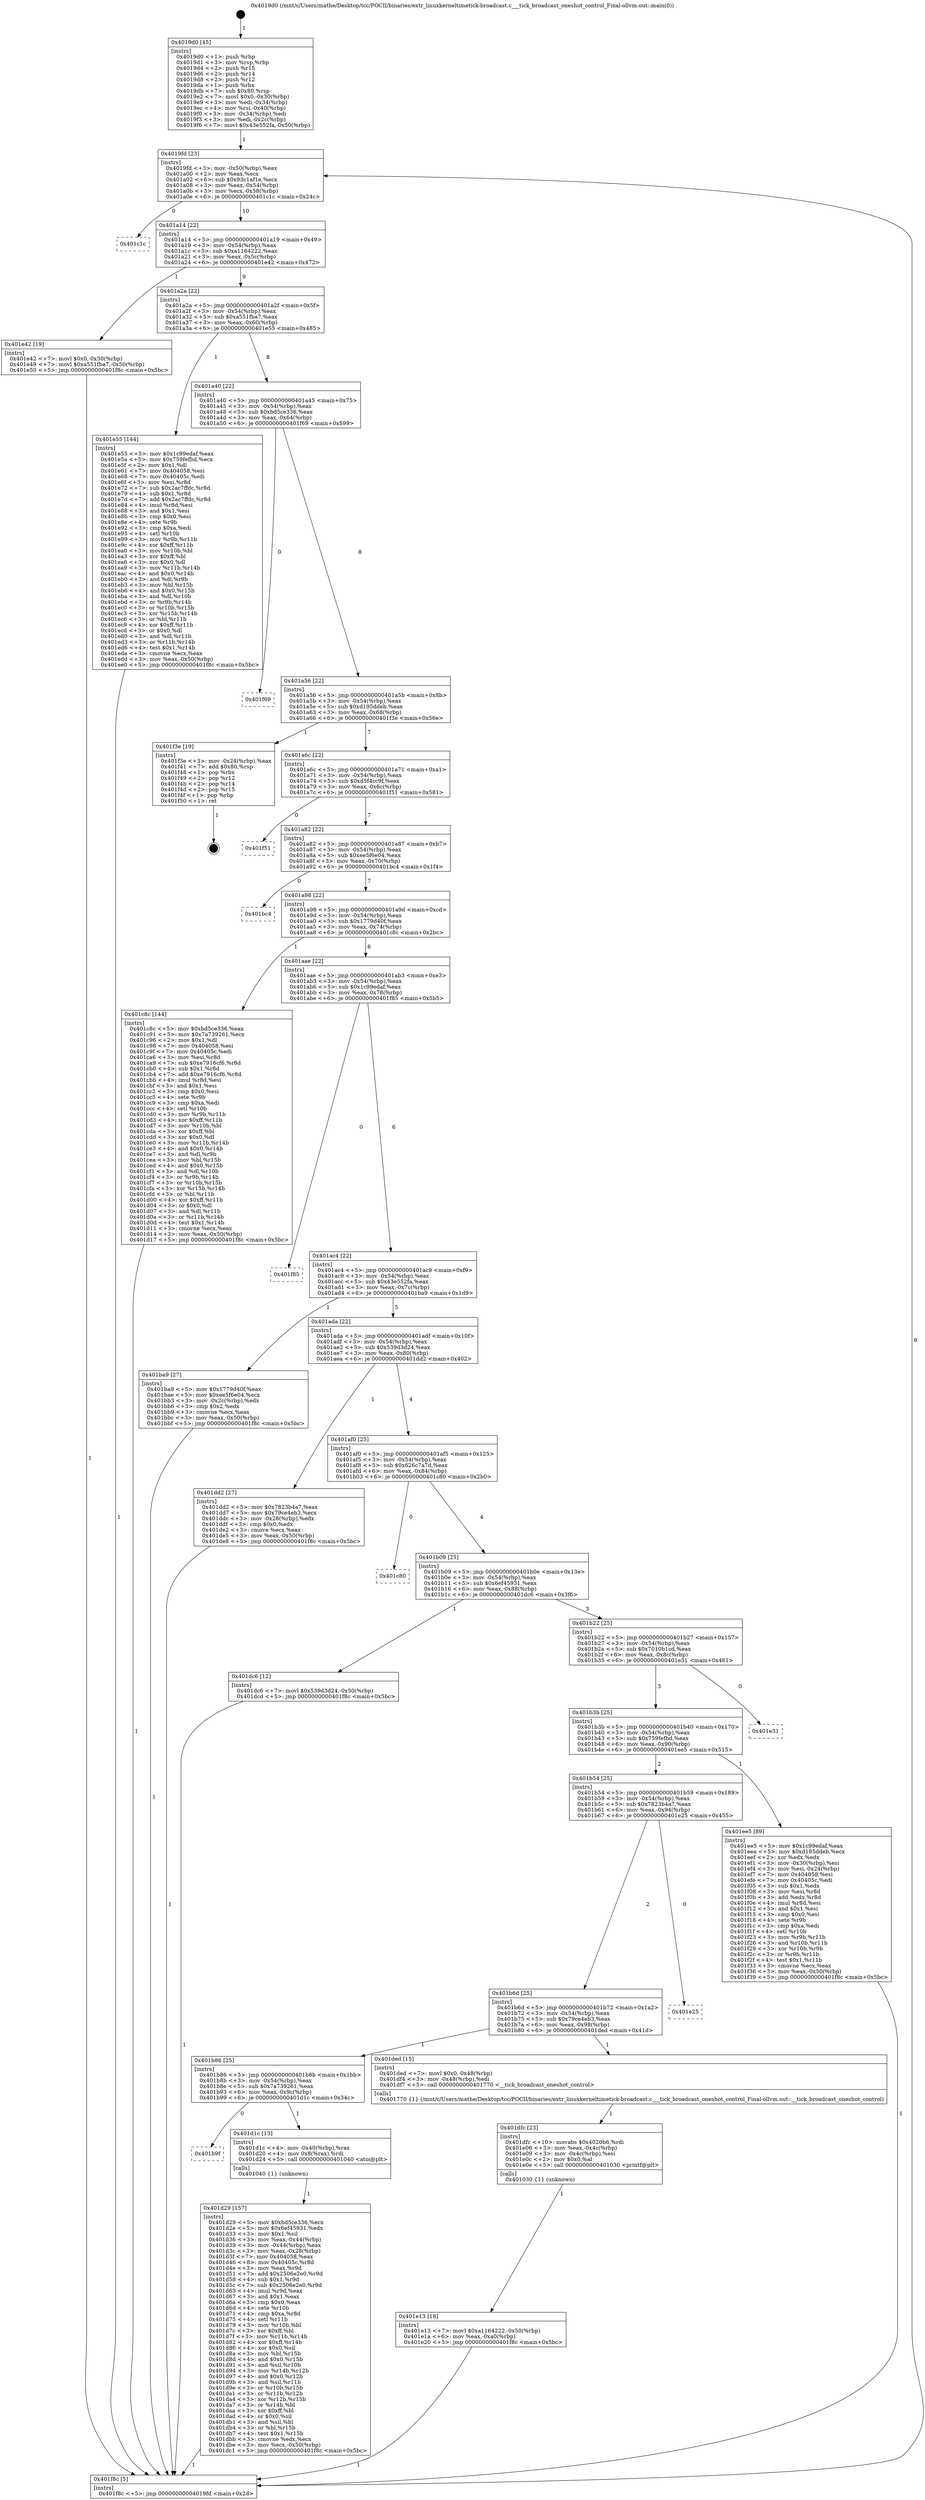 digraph "0x4019d0" {
  label = "0x4019d0 (/mnt/c/Users/mathe/Desktop/tcc/POCII/binaries/extr_linuxkerneltimetick-broadcast.c___tick_broadcast_oneshot_control_Final-ollvm.out::main(0))"
  labelloc = "t"
  node[shape=record]

  Entry [label="",width=0.3,height=0.3,shape=circle,fillcolor=black,style=filled]
  "0x4019fd" [label="{
     0x4019fd [23]\l
     | [instrs]\l
     &nbsp;&nbsp;0x4019fd \<+3\>: mov -0x50(%rbp),%eax\l
     &nbsp;&nbsp;0x401a00 \<+2\>: mov %eax,%ecx\l
     &nbsp;&nbsp;0x401a02 \<+6\>: sub $0x93c1af1e,%ecx\l
     &nbsp;&nbsp;0x401a08 \<+3\>: mov %eax,-0x54(%rbp)\l
     &nbsp;&nbsp;0x401a0b \<+3\>: mov %ecx,-0x58(%rbp)\l
     &nbsp;&nbsp;0x401a0e \<+6\>: je 0000000000401c1c \<main+0x24c\>\l
  }"]
  "0x401c1c" [label="{
     0x401c1c\l
  }", style=dashed]
  "0x401a14" [label="{
     0x401a14 [22]\l
     | [instrs]\l
     &nbsp;&nbsp;0x401a14 \<+5\>: jmp 0000000000401a19 \<main+0x49\>\l
     &nbsp;&nbsp;0x401a19 \<+3\>: mov -0x54(%rbp),%eax\l
     &nbsp;&nbsp;0x401a1c \<+5\>: sub $0xa1164222,%eax\l
     &nbsp;&nbsp;0x401a21 \<+3\>: mov %eax,-0x5c(%rbp)\l
     &nbsp;&nbsp;0x401a24 \<+6\>: je 0000000000401e42 \<main+0x472\>\l
  }"]
  Exit [label="",width=0.3,height=0.3,shape=circle,fillcolor=black,style=filled,peripheries=2]
  "0x401e42" [label="{
     0x401e42 [19]\l
     | [instrs]\l
     &nbsp;&nbsp;0x401e42 \<+7\>: movl $0x0,-0x30(%rbp)\l
     &nbsp;&nbsp;0x401e49 \<+7\>: movl $0xa551fba7,-0x50(%rbp)\l
     &nbsp;&nbsp;0x401e50 \<+5\>: jmp 0000000000401f8c \<main+0x5bc\>\l
  }"]
  "0x401a2a" [label="{
     0x401a2a [22]\l
     | [instrs]\l
     &nbsp;&nbsp;0x401a2a \<+5\>: jmp 0000000000401a2f \<main+0x5f\>\l
     &nbsp;&nbsp;0x401a2f \<+3\>: mov -0x54(%rbp),%eax\l
     &nbsp;&nbsp;0x401a32 \<+5\>: sub $0xa551fba7,%eax\l
     &nbsp;&nbsp;0x401a37 \<+3\>: mov %eax,-0x60(%rbp)\l
     &nbsp;&nbsp;0x401a3a \<+6\>: je 0000000000401e55 \<main+0x485\>\l
  }"]
  "0x401e13" [label="{
     0x401e13 [18]\l
     | [instrs]\l
     &nbsp;&nbsp;0x401e13 \<+7\>: movl $0xa1164222,-0x50(%rbp)\l
     &nbsp;&nbsp;0x401e1a \<+6\>: mov %eax,-0xa0(%rbp)\l
     &nbsp;&nbsp;0x401e20 \<+5\>: jmp 0000000000401f8c \<main+0x5bc\>\l
  }"]
  "0x401e55" [label="{
     0x401e55 [144]\l
     | [instrs]\l
     &nbsp;&nbsp;0x401e55 \<+5\>: mov $0x1c99edaf,%eax\l
     &nbsp;&nbsp;0x401e5a \<+5\>: mov $0x759fefbd,%ecx\l
     &nbsp;&nbsp;0x401e5f \<+2\>: mov $0x1,%dl\l
     &nbsp;&nbsp;0x401e61 \<+7\>: mov 0x404058,%esi\l
     &nbsp;&nbsp;0x401e68 \<+7\>: mov 0x40405c,%edi\l
     &nbsp;&nbsp;0x401e6f \<+3\>: mov %esi,%r8d\l
     &nbsp;&nbsp;0x401e72 \<+7\>: sub $0x2ac7ffdc,%r8d\l
     &nbsp;&nbsp;0x401e79 \<+4\>: sub $0x1,%r8d\l
     &nbsp;&nbsp;0x401e7d \<+7\>: add $0x2ac7ffdc,%r8d\l
     &nbsp;&nbsp;0x401e84 \<+4\>: imul %r8d,%esi\l
     &nbsp;&nbsp;0x401e88 \<+3\>: and $0x1,%esi\l
     &nbsp;&nbsp;0x401e8b \<+3\>: cmp $0x0,%esi\l
     &nbsp;&nbsp;0x401e8e \<+4\>: sete %r9b\l
     &nbsp;&nbsp;0x401e92 \<+3\>: cmp $0xa,%edi\l
     &nbsp;&nbsp;0x401e95 \<+4\>: setl %r10b\l
     &nbsp;&nbsp;0x401e99 \<+3\>: mov %r9b,%r11b\l
     &nbsp;&nbsp;0x401e9c \<+4\>: xor $0xff,%r11b\l
     &nbsp;&nbsp;0x401ea0 \<+3\>: mov %r10b,%bl\l
     &nbsp;&nbsp;0x401ea3 \<+3\>: xor $0xff,%bl\l
     &nbsp;&nbsp;0x401ea6 \<+3\>: xor $0x0,%dl\l
     &nbsp;&nbsp;0x401ea9 \<+3\>: mov %r11b,%r14b\l
     &nbsp;&nbsp;0x401eac \<+4\>: and $0x0,%r14b\l
     &nbsp;&nbsp;0x401eb0 \<+3\>: and %dl,%r9b\l
     &nbsp;&nbsp;0x401eb3 \<+3\>: mov %bl,%r15b\l
     &nbsp;&nbsp;0x401eb6 \<+4\>: and $0x0,%r15b\l
     &nbsp;&nbsp;0x401eba \<+3\>: and %dl,%r10b\l
     &nbsp;&nbsp;0x401ebd \<+3\>: or %r9b,%r14b\l
     &nbsp;&nbsp;0x401ec0 \<+3\>: or %r10b,%r15b\l
     &nbsp;&nbsp;0x401ec3 \<+3\>: xor %r15b,%r14b\l
     &nbsp;&nbsp;0x401ec6 \<+3\>: or %bl,%r11b\l
     &nbsp;&nbsp;0x401ec9 \<+4\>: xor $0xff,%r11b\l
     &nbsp;&nbsp;0x401ecd \<+3\>: or $0x0,%dl\l
     &nbsp;&nbsp;0x401ed0 \<+3\>: and %dl,%r11b\l
     &nbsp;&nbsp;0x401ed3 \<+3\>: or %r11b,%r14b\l
     &nbsp;&nbsp;0x401ed6 \<+4\>: test $0x1,%r14b\l
     &nbsp;&nbsp;0x401eda \<+3\>: cmovne %ecx,%eax\l
     &nbsp;&nbsp;0x401edd \<+3\>: mov %eax,-0x50(%rbp)\l
     &nbsp;&nbsp;0x401ee0 \<+5\>: jmp 0000000000401f8c \<main+0x5bc\>\l
  }"]
  "0x401a40" [label="{
     0x401a40 [22]\l
     | [instrs]\l
     &nbsp;&nbsp;0x401a40 \<+5\>: jmp 0000000000401a45 \<main+0x75\>\l
     &nbsp;&nbsp;0x401a45 \<+3\>: mov -0x54(%rbp),%eax\l
     &nbsp;&nbsp;0x401a48 \<+5\>: sub $0xbd5ce336,%eax\l
     &nbsp;&nbsp;0x401a4d \<+3\>: mov %eax,-0x64(%rbp)\l
     &nbsp;&nbsp;0x401a50 \<+6\>: je 0000000000401f69 \<main+0x599\>\l
  }"]
  "0x401dfc" [label="{
     0x401dfc [23]\l
     | [instrs]\l
     &nbsp;&nbsp;0x401dfc \<+10\>: movabs $0x4020b6,%rdi\l
     &nbsp;&nbsp;0x401e06 \<+3\>: mov %eax,-0x4c(%rbp)\l
     &nbsp;&nbsp;0x401e09 \<+3\>: mov -0x4c(%rbp),%esi\l
     &nbsp;&nbsp;0x401e0c \<+2\>: mov $0x0,%al\l
     &nbsp;&nbsp;0x401e0e \<+5\>: call 0000000000401030 \<printf@plt\>\l
     | [calls]\l
     &nbsp;&nbsp;0x401030 \{1\} (unknown)\l
  }"]
  "0x401f69" [label="{
     0x401f69\l
  }", style=dashed]
  "0x401a56" [label="{
     0x401a56 [22]\l
     | [instrs]\l
     &nbsp;&nbsp;0x401a56 \<+5\>: jmp 0000000000401a5b \<main+0x8b\>\l
     &nbsp;&nbsp;0x401a5b \<+3\>: mov -0x54(%rbp),%eax\l
     &nbsp;&nbsp;0x401a5e \<+5\>: sub $0xd195ddeb,%eax\l
     &nbsp;&nbsp;0x401a63 \<+3\>: mov %eax,-0x68(%rbp)\l
     &nbsp;&nbsp;0x401a66 \<+6\>: je 0000000000401f3e \<main+0x56e\>\l
  }"]
  "0x401d29" [label="{
     0x401d29 [157]\l
     | [instrs]\l
     &nbsp;&nbsp;0x401d29 \<+5\>: mov $0xbd5ce336,%ecx\l
     &nbsp;&nbsp;0x401d2e \<+5\>: mov $0x6ef45931,%edx\l
     &nbsp;&nbsp;0x401d33 \<+3\>: mov $0x1,%sil\l
     &nbsp;&nbsp;0x401d36 \<+3\>: mov %eax,-0x44(%rbp)\l
     &nbsp;&nbsp;0x401d39 \<+3\>: mov -0x44(%rbp),%eax\l
     &nbsp;&nbsp;0x401d3c \<+3\>: mov %eax,-0x28(%rbp)\l
     &nbsp;&nbsp;0x401d3f \<+7\>: mov 0x404058,%eax\l
     &nbsp;&nbsp;0x401d46 \<+8\>: mov 0x40405c,%r8d\l
     &nbsp;&nbsp;0x401d4e \<+3\>: mov %eax,%r9d\l
     &nbsp;&nbsp;0x401d51 \<+7\>: add $0x2506e2e0,%r9d\l
     &nbsp;&nbsp;0x401d58 \<+4\>: sub $0x1,%r9d\l
     &nbsp;&nbsp;0x401d5c \<+7\>: sub $0x2506e2e0,%r9d\l
     &nbsp;&nbsp;0x401d63 \<+4\>: imul %r9d,%eax\l
     &nbsp;&nbsp;0x401d67 \<+3\>: and $0x1,%eax\l
     &nbsp;&nbsp;0x401d6a \<+3\>: cmp $0x0,%eax\l
     &nbsp;&nbsp;0x401d6d \<+4\>: sete %r10b\l
     &nbsp;&nbsp;0x401d71 \<+4\>: cmp $0xa,%r8d\l
     &nbsp;&nbsp;0x401d75 \<+4\>: setl %r11b\l
     &nbsp;&nbsp;0x401d79 \<+3\>: mov %r10b,%bl\l
     &nbsp;&nbsp;0x401d7c \<+3\>: xor $0xff,%bl\l
     &nbsp;&nbsp;0x401d7f \<+3\>: mov %r11b,%r14b\l
     &nbsp;&nbsp;0x401d82 \<+4\>: xor $0xff,%r14b\l
     &nbsp;&nbsp;0x401d86 \<+4\>: xor $0x0,%sil\l
     &nbsp;&nbsp;0x401d8a \<+3\>: mov %bl,%r15b\l
     &nbsp;&nbsp;0x401d8d \<+4\>: and $0x0,%r15b\l
     &nbsp;&nbsp;0x401d91 \<+3\>: and %sil,%r10b\l
     &nbsp;&nbsp;0x401d94 \<+3\>: mov %r14b,%r12b\l
     &nbsp;&nbsp;0x401d97 \<+4\>: and $0x0,%r12b\l
     &nbsp;&nbsp;0x401d9b \<+3\>: and %sil,%r11b\l
     &nbsp;&nbsp;0x401d9e \<+3\>: or %r10b,%r15b\l
     &nbsp;&nbsp;0x401da1 \<+3\>: or %r11b,%r12b\l
     &nbsp;&nbsp;0x401da4 \<+3\>: xor %r12b,%r15b\l
     &nbsp;&nbsp;0x401da7 \<+3\>: or %r14b,%bl\l
     &nbsp;&nbsp;0x401daa \<+3\>: xor $0xff,%bl\l
     &nbsp;&nbsp;0x401dad \<+4\>: or $0x0,%sil\l
     &nbsp;&nbsp;0x401db1 \<+3\>: and %sil,%bl\l
     &nbsp;&nbsp;0x401db4 \<+3\>: or %bl,%r15b\l
     &nbsp;&nbsp;0x401db7 \<+4\>: test $0x1,%r15b\l
     &nbsp;&nbsp;0x401dbb \<+3\>: cmovne %edx,%ecx\l
     &nbsp;&nbsp;0x401dbe \<+3\>: mov %ecx,-0x50(%rbp)\l
     &nbsp;&nbsp;0x401dc1 \<+5\>: jmp 0000000000401f8c \<main+0x5bc\>\l
  }"]
  "0x401f3e" [label="{
     0x401f3e [19]\l
     | [instrs]\l
     &nbsp;&nbsp;0x401f3e \<+3\>: mov -0x24(%rbp),%eax\l
     &nbsp;&nbsp;0x401f41 \<+7\>: add $0x80,%rsp\l
     &nbsp;&nbsp;0x401f48 \<+1\>: pop %rbx\l
     &nbsp;&nbsp;0x401f49 \<+2\>: pop %r12\l
     &nbsp;&nbsp;0x401f4b \<+2\>: pop %r14\l
     &nbsp;&nbsp;0x401f4d \<+2\>: pop %r15\l
     &nbsp;&nbsp;0x401f4f \<+1\>: pop %rbp\l
     &nbsp;&nbsp;0x401f50 \<+1\>: ret\l
  }"]
  "0x401a6c" [label="{
     0x401a6c [22]\l
     | [instrs]\l
     &nbsp;&nbsp;0x401a6c \<+5\>: jmp 0000000000401a71 \<main+0xa1\>\l
     &nbsp;&nbsp;0x401a71 \<+3\>: mov -0x54(%rbp),%eax\l
     &nbsp;&nbsp;0x401a74 \<+5\>: sub $0xd5f4cc9f,%eax\l
     &nbsp;&nbsp;0x401a79 \<+3\>: mov %eax,-0x6c(%rbp)\l
     &nbsp;&nbsp;0x401a7c \<+6\>: je 0000000000401f51 \<main+0x581\>\l
  }"]
  "0x401b9f" [label="{
     0x401b9f\l
  }", style=dashed]
  "0x401f51" [label="{
     0x401f51\l
  }", style=dashed]
  "0x401a82" [label="{
     0x401a82 [22]\l
     | [instrs]\l
     &nbsp;&nbsp;0x401a82 \<+5\>: jmp 0000000000401a87 \<main+0xb7\>\l
     &nbsp;&nbsp;0x401a87 \<+3\>: mov -0x54(%rbp),%eax\l
     &nbsp;&nbsp;0x401a8a \<+5\>: sub $0xee5f6e04,%eax\l
     &nbsp;&nbsp;0x401a8f \<+3\>: mov %eax,-0x70(%rbp)\l
     &nbsp;&nbsp;0x401a92 \<+6\>: je 0000000000401bc4 \<main+0x1f4\>\l
  }"]
  "0x401d1c" [label="{
     0x401d1c [13]\l
     | [instrs]\l
     &nbsp;&nbsp;0x401d1c \<+4\>: mov -0x40(%rbp),%rax\l
     &nbsp;&nbsp;0x401d20 \<+4\>: mov 0x8(%rax),%rdi\l
     &nbsp;&nbsp;0x401d24 \<+5\>: call 0000000000401040 \<atoi@plt\>\l
     | [calls]\l
     &nbsp;&nbsp;0x401040 \{1\} (unknown)\l
  }"]
  "0x401bc4" [label="{
     0x401bc4\l
  }", style=dashed]
  "0x401a98" [label="{
     0x401a98 [22]\l
     | [instrs]\l
     &nbsp;&nbsp;0x401a98 \<+5\>: jmp 0000000000401a9d \<main+0xcd\>\l
     &nbsp;&nbsp;0x401a9d \<+3\>: mov -0x54(%rbp),%eax\l
     &nbsp;&nbsp;0x401aa0 \<+5\>: sub $0x1779d40f,%eax\l
     &nbsp;&nbsp;0x401aa5 \<+3\>: mov %eax,-0x74(%rbp)\l
     &nbsp;&nbsp;0x401aa8 \<+6\>: je 0000000000401c8c \<main+0x2bc\>\l
  }"]
  "0x401b86" [label="{
     0x401b86 [25]\l
     | [instrs]\l
     &nbsp;&nbsp;0x401b86 \<+5\>: jmp 0000000000401b8b \<main+0x1bb\>\l
     &nbsp;&nbsp;0x401b8b \<+3\>: mov -0x54(%rbp),%eax\l
     &nbsp;&nbsp;0x401b8e \<+5\>: sub $0x7a739261,%eax\l
     &nbsp;&nbsp;0x401b93 \<+6\>: mov %eax,-0x9c(%rbp)\l
     &nbsp;&nbsp;0x401b99 \<+6\>: je 0000000000401d1c \<main+0x34c\>\l
  }"]
  "0x401c8c" [label="{
     0x401c8c [144]\l
     | [instrs]\l
     &nbsp;&nbsp;0x401c8c \<+5\>: mov $0xbd5ce336,%eax\l
     &nbsp;&nbsp;0x401c91 \<+5\>: mov $0x7a739261,%ecx\l
     &nbsp;&nbsp;0x401c96 \<+2\>: mov $0x1,%dl\l
     &nbsp;&nbsp;0x401c98 \<+7\>: mov 0x404058,%esi\l
     &nbsp;&nbsp;0x401c9f \<+7\>: mov 0x40405c,%edi\l
     &nbsp;&nbsp;0x401ca6 \<+3\>: mov %esi,%r8d\l
     &nbsp;&nbsp;0x401ca9 \<+7\>: sub $0xe7916cf6,%r8d\l
     &nbsp;&nbsp;0x401cb0 \<+4\>: sub $0x1,%r8d\l
     &nbsp;&nbsp;0x401cb4 \<+7\>: add $0xe7916cf6,%r8d\l
     &nbsp;&nbsp;0x401cbb \<+4\>: imul %r8d,%esi\l
     &nbsp;&nbsp;0x401cbf \<+3\>: and $0x1,%esi\l
     &nbsp;&nbsp;0x401cc2 \<+3\>: cmp $0x0,%esi\l
     &nbsp;&nbsp;0x401cc5 \<+4\>: sete %r9b\l
     &nbsp;&nbsp;0x401cc9 \<+3\>: cmp $0xa,%edi\l
     &nbsp;&nbsp;0x401ccc \<+4\>: setl %r10b\l
     &nbsp;&nbsp;0x401cd0 \<+3\>: mov %r9b,%r11b\l
     &nbsp;&nbsp;0x401cd3 \<+4\>: xor $0xff,%r11b\l
     &nbsp;&nbsp;0x401cd7 \<+3\>: mov %r10b,%bl\l
     &nbsp;&nbsp;0x401cda \<+3\>: xor $0xff,%bl\l
     &nbsp;&nbsp;0x401cdd \<+3\>: xor $0x0,%dl\l
     &nbsp;&nbsp;0x401ce0 \<+3\>: mov %r11b,%r14b\l
     &nbsp;&nbsp;0x401ce3 \<+4\>: and $0x0,%r14b\l
     &nbsp;&nbsp;0x401ce7 \<+3\>: and %dl,%r9b\l
     &nbsp;&nbsp;0x401cea \<+3\>: mov %bl,%r15b\l
     &nbsp;&nbsp;0x401ced \<+4\>: and $0x0,%r15b\l
     &nbsp;&nbsp;0x401cf1 \<+3\>: and %dl,%r10b\l
     &nbsp;&nbsp;0x401cf4 \<+3\>: or %r9b,%r14b\l
     &nbsp;&nbsp;0x401cf7 \<+3\>: or %r10b,%r15b\l
     &nbsp;&nbsp;0x401cfa \<+3\>: xor %r15b,%r14b\l
     &nbsp;&nbsp;0x401cfd \<+3\>: or %bl,%r11b\l
     &nbsp;&nbsp;0x401d00 \<+4\>: xor $0xff,%r11b\l
     &nbsp;&nbsp;0x401d04 \<+3\>: or $0x0,%dl\l
     &nbsp;&nbsp;0x401d07 \<+3\>: and %dl,%r11b\l
     &nbsp;&nbsp;0x401d0a \<+3\>: or %r11b,%r14b\l
     &nbsp;&nbsp;0x401d0d \<+4\>: test $0x1,%r14b\l
     &nbsp;&nbsp;0x401d11 \<+3\>: cmovne %ecx,%eax\l
     &nbsp;&nbsp;0x401d14 \<+3\>: mov %eax,-0x50(%rbp)\l
     &nbsp;&nbsp;0x401d17 \<+5\>: jmp 0000000000401f8c \<main+0x5bc\>\l
  }"]
  "0x401aae" [label="{
     0x401aae [22]\l
     | [instrs]\l
     &nbsp;&nbsp;0x401aae \<+5\>: jmp 0000000000401ab3 \<main+0xe3\>\l
     &nbsp;&nbsp;0x401ab3 \<+3\>: mov -0x54(%rbp),%eax\l
     &nbsp;&nbsp;0x401ab6 \<+5\>: sub $0x1c99edaf,%eax\l
     &nbsp;&nbsp;0x401abb \<+3\>: mov %eax,-0x78(%rbp)\l
     &nbsp;&nbsp;0x401abe \<+6\>: je 0000000000401f85 \<main+0x5b5\>\l
  }"]
  "0x401ded" [label="{
     0x401ded [15]\l
     | [instrs]\l
     &nbsp;&nbsp;0x401ded \<+7\>: movl $0x0,-0x48(%rbp)\l
     &nbsp;&nbsp;0x401df4 \<+3\>: mov -0x48(%rbp),%edi\l
     &nbsp;&nbsp;0x401df7 \<+5\>: call 0000000000401770 \<__tick_broadcast_oneshot_control\>\l
     | [calls]\l
     &nbsp;&nbsp;0x401770 \{1\} (/mnt/c/Users/mathe/Desktop/tcc/POCII/binaries/extr_linuxkerneltimetick-broadcast.c___tick_broadcast_oneshot_control_Final-ollvm.out::__tick_broadcast_oneshot_control)\l
  }"]
  "0x401f85" [label="{
     0x401f85\l
  }", style=dashed]
  "0x401ac4" [label="{
     0x401ac4 [22]\l
     | [instrs]\l
     &nbsp;&nbsp;0x401ac4 \<+5\>: jmp 0000000000401ac9 \<main+0xf9\>\l
     &nbsp;&nbsp;0x401ac9 \<+3\>: mov -0x54(%rbp),%eax\l
     &nbsp;&nbsp;0x401acc \<+5\>: sub $0x43e552fa,%eax\l
     &nbsp;&nbsp;0x401ad1 \<+3\>: mov %eax,-0x7c(%rbp)\l
     &nbsp;&nbsp;0x401ad4 \<+6\>: je 0000000000401ba9 \<main+0x1d9\>\l
  }"]
  "0x401b6d" [label="{
     0x401b6d [25]\l
     | [instrs]\l
     &nbsp;&nbsp;0x401b6d \<+5\>: jmp 0000000000401b72 \<main+0x1a2\>\l
     &nbsp;&nbsp;0x401b72 \<+3\>: mov -0x54(%rbp),%eax\l
     &nbsp;&nbsp;0x401b75 \<+5\>: sub $0x79ce4eb3,%eax\l
     &nbsp;&nbsp;0x401b7a \<+6\>: mov %eax,-0x98(%rbp)\l
     &nbsp;&nbsp;0x401b80 \<+6\>: je 0000000000401ded \<main+0x41d\>\l
  }"]
  "0x401ba9" [label="{
     0x401ba9 [27]\l
     | [instrs]\l
     &nbsp;&nbsp;0x401ba9 \<+5\>: mov $0x1779d40f,%eax\l
     &nbsp;&nbsp;0x401bae \<+5\>: mov $0xee5f6e04,%ecx\l
     &nbsp;&nbsp;0x401bb3 \<+3\>: mov -0x2c(%rbp),%edx\l
     &nbsp;&nbsp;0x401bb6 \<+3\>: cmp $0x2,%edx\l
     &nbsp;&nbsp;0x401bb9 \<+3\>: cmovne %ecx,%eax\l
     &nbsp;&nbsp;0x401bbc \<+3\>: mov %eax,-0x50(%rbp)\l
     &nbsp;&nbsp;0x401bbf \<+5\>: jmp 0000000000401f8c \<main+0x5bc\>\l
  }"]
  "0x401ada" [label="{
     0x401ada [22]\l
     | [instrs]\l
     &nbsp;&nbsp;0x401ada \<+5\>: jmp 0000000000401adf \<main+0x10f\>\l
     &nbsp;&nbsp;0x401adf \<+3\>: mov -0x54(%rbp),%eax\l
     &nbsp;&nbsp;0x401ae2 \<+5\>: sub $0x539d3d24,%eax\l
     &nbsp;&nbsp;0x401ae7 \<+3\>: mov %eax,-0x80(%rbp)\l
     &nbsp;&nbsp;0x401aea \<+6\>: je 0000000000401dd2 \<main+0x402\>\l
  }"]
  "0x401f8c" [label="{
     0x401f8c [5]\l
     | [instrs]\l
     &nbsp;&nbsp;0x401f8c \<+5\>: jmp 00000000004019fd \<main+0x2d\>\l
  }"]
  "0x4019d0" [label="{
     0x4019d0 [45]\l
     | [instrs]\l
     &nbsp;&nbsp;0x4019d0 \<+1\>: push %rbp\l
     &nbsp;&nbsp;0x4019d1 \<+3\>: mov %rsp,%rbp\l
     &nbsp;&nbsp;0x4019d4 \<+2\>: push %r15\l
     &nbsp;&nbsp;0x4019d6 \<+2\>: push %r14\l
     &nbsp;&nbsp;0x4019d8 \<+2\>: push %r12\l
     &nbsp;&nbsp;0x4019da \<+1\>: push %rbx\l
     &nbsp;&nbsp;0x4019db \<+7\>: sub $0x80,%rsp\l
     &nbsp;&nbsp;0x4019e2 \<+7\>: movl $0x0,-0x30(%rbp)\l
     &nbsp;&nbsp;0x4019e9 \<+3\>: mov %edi,-0x34(%rbp)\l
     &nbsp;&nbsp;0x4019ec \<+4\>: mov %rsi,-0x40(%rbp)\l
     &nbsp;&nbsp;0x4019f0 \<+3\>: mov -0x34(%rbp),%edi\l
     &nbsp;&nbsp;0x4019f3 \<+3\>: mov %edi,-0x2c(%rbp)\l
     &nbsp;&nbsp;0x4019f6 \<+7\>: movl $0x43e552fa,-0x50(%rbp)\l
  }"]
  "0x401e25" [label="{
     0x401e25\l
  }", style=dashed]
  "0x401dd2" [label="{
     0x401dd2 [27]\l
     | [instrs]\l
     &nbsp;&nbsp;0x401dd2 \<+5\>: mov $0x7823b4a7,%eax\l
     &nbsp;&nbsp;0x401dd7 \<+5\>: mov $0x79ce4eb3,%ecx\l
     &nbsp;&nbsp;0x401ddc \<+3\>: mov -0x28(%rbp),%edx\l
     &nbsp;&nbsp;0x401ddf \<+3\>: cmp $0x0,%edx\l
     &nbsp;&nbsp;0x401de2 \<+3\>: cmove %ecx,%eax\l
     &nbsp;&nbsp;0x401de5 \<+3\>: mov %eax,-0x50(%rbp)\l
     &nbsp;&nbsp;0x401de8 \<+5\>: jmp 0000000000401f8c \<main+0x5bc\>\l
  }"]
  "0x401af0" [label="{
     0x401af0 [25]\l
     | [instrs]\l
     &nbsp;&nbsp;0x401af0 \<+5\>: jmp 0000000000401af5 \<main+0x125\>\l
     &nbsp;&nbsp;0x401af5 \<+3\>: mov -0x54(%rbp),%eax\l
     &nbsp;&nbsp;0x401af8 \<+5\>: sub $0x626c7a7d,%eax\l
     &nbsp;&nbsp;0x401afd \<+6\>: mov %eax,-0x84(%rbp)\l
     &nbsp;&nbsp;0x401b03 \<+6\>: je 0000000000401c80 \<main+0x2b0\>\l
  }"]
  "0x401b54" [label="{
     0x401b54 [25]\l
     | [instrs]\l
     &nbsp;&nbsp;0x401b54 \<+5\>: jmp 0000000000401b59 \<main+0x189\>\l
     &nbsp;&nbsp;0x401b59 \<+3\>: mov -0x54(%rbp),%eax\l
     &nbsp;&nbsp;0x401b5c \<+5\>: sub $0x7823b4a7,%eax\l
     &nbsp;&nbsp;0x401b61 \<+6\>: mov %eax,-0x94(%rbp)\l
     &nbsp;&nbsp;0x401b67 \<+6\>: je 0000000000401e25 \<main+0x455\>\l
  }"]
  "0x401c80" [label="{
     0x401c80\l
  }", style=dashed]
  "0x401b09" [label="{
     0x401b09 [25]\l
     | [instrs]\l
     &nbsp;&nbsp;0x401b09 \<+5\>: jmp 0000000000401b0e \<main+0x13e\>\l
     &nbsp;&nbsp;0x401b0e \<+3\>: mov -0x54(%rbp),%eax\l
     &nbsp;&nbsp;0x401b11 \<+5\>: sub $0x6ef45931,%eax\l
     &nbsp;&nbsp;0x401b16 \<+6\>: mov %eax,-0x88(%rbp)\l
     &nbsp;&nbsp;0x401b1c \<+6\>: je 0000000000401dc6 \<main+0x3f6\>\l
  }"]
  "0x401ee5" [label="{
     0x401ee5 [89]\l
     | [instrs]\l
     &nbsp;&nbsp;0x401ee5 \<+5\>: mov $0x1c99edaf,%eax\l
     &nbsp;&nbsp;0x401eea \<+5\>: mov $0xd195ddeb,%ecx\l
     &nbsp;&nbsp;0x401eef \<+2\>: xor %edx,%edx\l
     &nbsp;&nbsp;0x401ef1 \<+3\>: mov -0x30(%rbp),%esi\l
     &nbsp;&nbsp;0x401ef4 \<+3\>: mov %esi,-0x24(%rbp)\l
     &nbsp;&nbsp;0x401ef7 \<+7\>: mov 0x404058,%esi\l
     &nbsp;&nbsp;0x401efe \<+7\>: mov 0x40405c,%edi\l
     &nbsp;&nbsp;0x401f05 \<+3\>: sub $0x1,%edx\l
     &nbsp;&nbsp;0x401f08 \<+3\>: mov %esi,%r8d\l
     &nbsp;&nbsp;0x401f0b \<+3\>: add %edx,%r8d\l
     &nbsp;&nbsp;0x401f0e \<+4\>: imul %r8d,%esi\l
     &nbsp;&nbsp;0x401f12 \<+3\>: and $0x1,%esi\l
     &nbsp;&nbsp;0x401f15 \<+3\>: cmp $0x0,%esi\l
     &nbsp;&nbsp;0x401f18 \<+4\>: sete %r9b\l
     &nbsp;&nbsp;0x401f1c \<+3\>: cmp $0xa,%edi\l
     &nbsp;&nbsp;0x401f1f \<+4\>: setl %r10b\l
     &nbsp;&nbsp;0x401f23 \<+3\>: mov %r9b,%r11b\l
     &nbsp;&nbsp;0x401f26 \<+3\>: and %r10b,%r11b\l
     &nbsp;&nbsp;0x401f29 \<+3\>: xor %r10b,%r9b\l
     &nbsp;&nbsp;0x401f2c \<+3\>: or %r9b,%r11b\l
     &nbsp;&nbsp;0x401f2f \<+4\>: test $0x1,%r11b\l
     &nbsp;&nbsp;0x401f33 \<+3\>: cmovne %ecx,%eax\l
     &nbsp;&nbsp;0x401f36 \<+3\>: mov %eax,-0x50(%rbp)\l
     &nbsp;&nbsp;0x401f39 \<+5\>: jmp 0000000000401f8c \<main+0x5bc\>\l
  }"]
  "0x401dc6" [label="{
     0x401dc6 [12]\l
     | [instrs]\l
     &nbsp;&nbsp;0x401dc6 \<+7\>: movl $0x539d3d24,-0x50(%rbp)\l
     &nbsp;&nbsp;0x401dcd \<+5\>: jmp 0000000000401f8c \<main+0x5bc\>\l
  }"]
  "0x401b22" [label="{
     0x401b22 [25]\l
     | [instrs]\l
     &nbsp;&nbsp;0x401b22 \<+5\>: jmp 0000000000401b27 \<main+0x157\>\l
     &nbsp;&nbsp;0x401b27 \<+3\>: mov -0x54(%rbp),%eax\l
     &nbsp;&nbsp;0x401b2a \<+5\>: sub $0x7010b1cd,%eax\l
     &nbsp;&nbsp;0x401b2f \<+6\>: mov %eax,-0x8c(%rbp)\l
     &nbsp;&nbsp;0x401b35 \<+6\>: je 0000000000401e31 \<main+0x461\>\l
  }"]
  "0x401b3b" [label="{
     0x401b3b [25]\l
     | [instrs]\l
     &nbsp;&nbsp;0x401b3b \<+5\>: jmp 0000000000401b40 \<main+0x170\>\l
     &nbsp;&nbsp;0x401b40 \<+3\>: mov -0x54(%rbp),%eax\l
     &nbsp;&nbsp;0x401b43 \<+5\>: sub $0x759fefbd,%eax\l
     &nbsp;&nbsp;0x401b48 \<+6\>: mov %eax,-0x90(%rbp)\l
     &nbsp;&nbsp;0x401b4e \<+6\>: je 0000000000401ee5 \<main+0x515\>\l
  }"]
  "0x401e31" [label="{
     0x401e31\l
  }", style=dashed]
  Entry -> "0x4019d0" [label=" 1"]
  "0x4019fd" -> "0x401c1c" [label=" 0"]
  "0x4019fd" -> "0x401a14" [label=" 10"]
  "0x401f3e" -> Exit [label=" 1"]
  "0x401a14" -> "0x401e42" [label=" 1"]
  "0x401a14" -> "0x401a2a" [label=" 9"]
  "0x401ee5" -> "0x401f8c" [label=" 1"]
  "0x401a2a" -> "0x401e55" [label=" 1"]
  "0x401a2a" -> "0x401a40" [label=" 8"]
  "0x401e55" -> "0x401f8c" [label=" 1"]
  "0x401a40" -> "0x401f69" [label=" 0"]
  "0x401a40" -> "0x401a56" [label=" 8"]
  "0x401e42" -> "0x401f8c" [label=" 1"]
  "0x401a56" -> "0x401f3e" [label=" 1"]
  "0x401a56" -> "0x401a6c" [label=" 7"]
  "0x401e13" -> "0x401f8c" [label=" 1"]
  "0x401a6c" -> "0x401f51" [label=" 0"]
  "0x401a6c" -> "0x401a82" [label=" 7"]
  "0x401dfc" -> "0x401e13" [label=" 1"]
  "0x401a82" -> "0x401bc4" [label=" 0"]
  "0x401a82" -> "0x401a98" [label=" 7"]
  "0x401ded" -> "0x401dfc" [label=" 1"]
  "0x401a98" -> "0x401c8c" [label=" 1"]
  "0x401a98" -> "0x401aae" [label=" 6"]
  "0x401dc6" -> "0x401f8c" [label=" 1"]
  "0x401aae" -> "0x401f85" [label=" 0"]
  "0x401aae" -> "0x401ac4" [label=" 6"]
  "0x401d29" -> "0x401f8c" [label=" 1"]
  "0x401ac4" -> "0x401ba9" [label=" 1"]
  "0x401ac4" -> "0x401ada" [label=" 5"]
  "0x401ba9" -> "0x401f8c" [label=" 1"]
  "0x4019d0" -> "0x4019fd" [label=" 1"]
  "0x401f8c" -> "0x4019fd" [label=" 9"]
  "0x401c8c" -> "0x401f8c" [label=" 1"]
  "0x401b86" -> "0x401b9f" [label=" 0"]
  "0x401ada" -> "0x401dd2" [label=" 1"]
  "0x401ada" -> "0x401af0" [label=" 4"]
  "0x401b86" -> "0x401d1c" [label=" 1"]
  "0x401af0" -> "0x401c80" [label=" 0"]
  "0x401af0" -> "0x401b09" [label=" 4"]
  "0x401b6d" -> "0x401b86" [label=" 1"]
  "0x401b09" -> "0x401dc6" [label=" 1"]
  "0x401b09" -> "0x401b22" [label=" 3"]
  "0x401b6d" -> "0x401ded" [label=" 1"]
  "0x401b22" -> "0x401e31" [label=" 0"]
  "0x401b22" -> "0x401b3b" [label=" 3"]
  "0x401d1c" -> "0x401d29" [label=" 1"]
  "0x401b3b" -> "0x401ee5" [label=" 1"]
  "0x401b3b" -> "0x401b54" [label=" 2"]
  "0x401dd2" -> "0x401f8c" [label=" 1"]
  "0x401b54" -> "0x401e25" [label=" 0"]
  "0x401b54" -> "0x401b6d" [label=" 2"]
}
